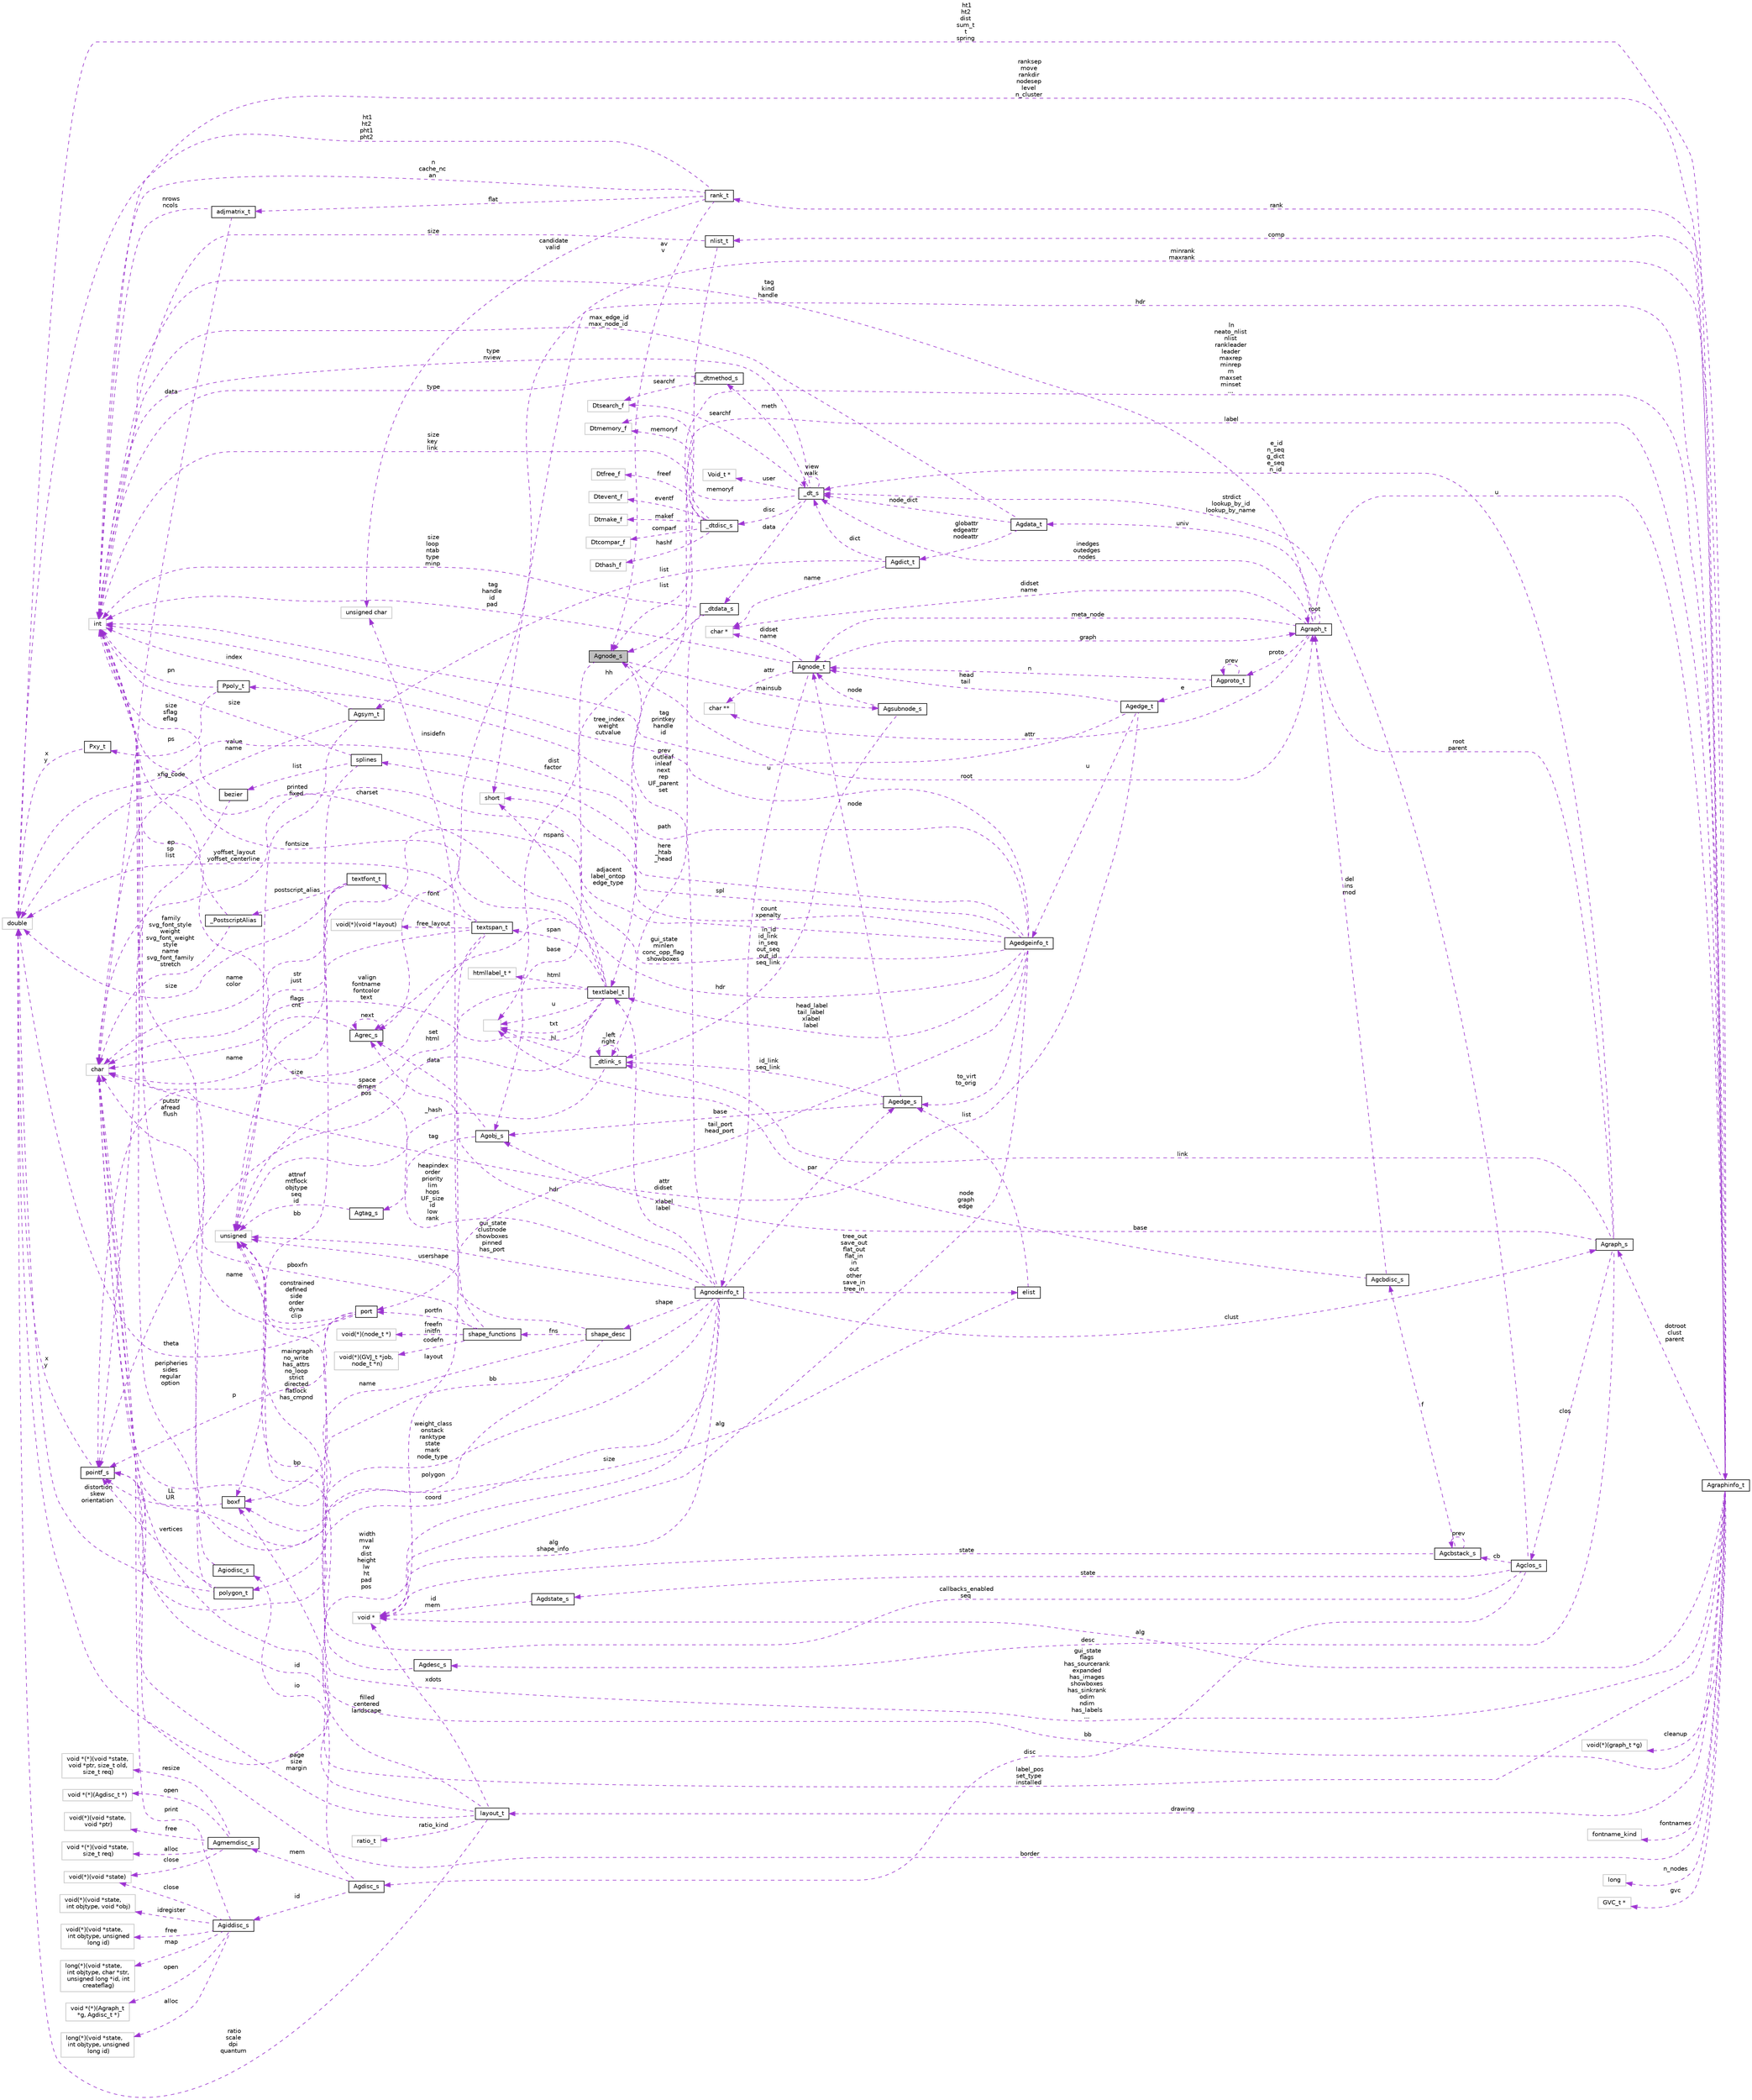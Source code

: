 digraph "Agnode_s"
{
  bgcolor="transparent";
  edge [fontname="Helvetica",fontsize="10",labelfontname="Helvetica",labelfontsize="10"];
  node [fontname="Helvetica",fontsize="10",shape=record];
  rankdir="LR";
  Node1 [label="Agnode_s",height=0.2,width=0.4,color="black", fillcolor="grey75", style="filled", fontcolor="black"];
  Node2 -> Node1 [dir="back",color="darkorchid3",fontsize="10",style="dashed",label=" root" ,fontname="Helvetica"];
  Node2 [label="Agraph_t",height=0.2,width=0.4,color="black",URL="$structAgraph__t.html"];
  Node3 -> Node2 [dir="back",color="darkorchid3",fontsize="10",style="dashed",label=" attr" ,fontname="Helvetica"];
  Node3 [label="char **",height=0.2,width=0.4,color="grey75"];
  Node2 -> Node2 [dir="back",color="darkorchid3",fontsize="10",style="dashed",label=" root" ,fontname="Helvetica"];
  Node4 -> Node2 [dir="back",color="darkorchid3",fontsize="10",style="dashed",label=" meta_node" ,fontname="Helvetica"];
  Node4 [label="Agnode_t",height=0.2,width=0.4,color="black",URL="$structAgnode__t.html"];
  Node5 -> Node4 [dir="back",color="darkorchid3",fontsize="10",style="dashed",label=" u" ,fontname="Helvetica"];
  Node5 [label="Agnodeinfo_t",height=0.2,width=0.4,color="black",URL="$structAgnodeinfo__t.html"];
  Node6 -> Node5 [dir="back",color="darkorchid3",fontsize="10",style="dashed",label=" hdr" ,fontname="Helvetica"];
  Node6 [label="Agrec_s",height=0.2,width=0.4,color="black",URL="$structAgrec__s.html"];
  Node6 -> Node6 [dir="back",color="darkorchid3",fontsize="10",style="dashed",label=" next" ,fontname="Helvetica"];
  Node7 -> Node6 [dir="back",color="darkorchid3",fontsize="10",style="dashed",label=" name" ,fontname="Helvetica"];
  Node7 [label="char",height=0.2,width=0.4,color="grey75"];
  Node8 -> Node5 [dir="back",color="darkorchid3",fontsize="10",style="dashed",label=" xlabel\nlabel" ,fontname="Helvetica"];
  Node8 [label="textlabel_t",height=0.2,width=0.4,color="black",URL="$structtextlabel__t.html"];
  Node9 -> Node8 [dir="back",color="darkorchid3",fontsize="10",style="dashed",label=" html" ,fontname="Helvetica"];
  Node9 [label="htmllabel_t *",height=0.2,width=0.4,color="grey75"];
  Node10 -> Node8 [dir="back",color="darkorchid3",fontsize="10",style="dashed",label=" fontsize" ,fontname="Helvetica"];
  Node10 [label="double",height=0.2,width=0.4,color="grey75"];
  Node11 -> Node8 [dir="back",color="darkorchid3",fontsize="10",style="dashed",label=" nspans" ,fontname="Helvetica"];
  Node11 [label="short",height=0.2,width=0.4,color="grey75"];
  Node7 -> Node8 [dir="back",color="darkorchid3",fontsize="10",style="dashed",label=" valign\nfontname\nfontcolor\ntext" ,fontname="Helvetica"];
  Node12 -> Node8 [dir="back",color="darkorchid3",fontsize="10",style="dashed",label=" u" ,fontname="Helvetica"];
  Node12 [label="",height=0.2,width=0.4,color="grey75"];
  Node13 -> Node8 [dir="back",color="darkorchid3",fontsize="10",style="dashed",label=" charset" ,fontname="Helvetica"];
  Node13 [label="int",height=0.2,width=0.4,color="grey75"];
  Node12 -> Node8 [dir="back",color="darkorchid3",fontsize="10",style="dashed",label=" txt" ,fontname="Helvetica"];
  Node14 -> Node8 [dir="back",color="darkorchid3",fontsize="10",style="dashed",label=" set\nhtml" ,fontname="Helvetica"];
  Node14 [label="unsigned",height=0.2,width=0.4,color="grey75"];
  Node15 -> Node8 [dir="back",color="darkorchid3",fontsize="10",style="dashed",label=" span" ,fontname="Helvetica"];
  Node15 [label="textspan_t",height=0.2,width=0.4,color="black",URL="$structtextspan__t.html"];
  Node16 -> Node15 [dir="back",color="darkorchid3",fontsize="10",style="dashed",label=" free_layout" ,fontname="Helvetica"];
  Node16 [label="void(*)(void *layout)",height=0.2,width=0.4,color="grey75"];
  Node10 -> Node15 [dir="back",color="darkorchid3",fontsize="10",style="dashed",label=" yoffset_layout\nyoffset_centerline" ,fontname="Helvetica"];
  Node17 -> Node15 [dir="back",color="darkorchid3",fontsize="10",style="dashed",label=" font" ,fontname="Helvetica"];
  Node17 [label="textfont_t",height=0.2,width=0.4,color="black",URL="$structtextfont__t.html"];
  Node10 -> Node17 [dir="back",color="darkorchid3",fontsize="10",style="dashed",label=" size" ,fontname="Helvetica"];
  Node7 -> Node17 [dir="back",color="darkorchid3",fontsize="10",style="dashed",label=" name\ncolor" ,fontname="Helvetica"];
  Node18 -> Node17 [dir="back",color="darkorchid3",fontsize="10",style="dashed",label=" postscript_alias" ,fontname="Helvetica"];
  Node18 [label="_PostscriptAlias",height=0.2,width=0.4,color="black",URL="$struct__PostscriptAlias.html"];
  Node7 -> Node18 [dir="back",color="darkorchid3",fontsize="10",style="dashed",label=" family\nsvg_font_style\nweight\nsvg_font_weight\nstyle\nname\nsvg_font_family\nstretch" ,fontname="Helvetica"];
  Node13 -> Node18 [dir="back",color="darkorchid3",fontsize="10",style="dashed",label=" xfig_code" ,fontname="Helvetica"];
  Node14 -> Node17 [dir="back",color="darkorchid3",fontsize="10",style="dashed",label=" flags\ncnt" ,fontname="Helvetica"];
  Node7 -> Node15 [dir="back",color="darkorchid3",fontsize="10",style="dashed",label=" str\njust" ,fontname="Helvetica"];
  Node19 -> Node15 [dir="back",color="darkorchid3",fontsize="10",style="dashed",label=" layout" ,fontname="Helvetica"];
  Node19 [label="void *",height=0.2,width=0.4,color="grey75"];
  Node20 -> Node15 [dir="back",color="darkorchid3",fontsize="10",style="dashed",label=" size" ,fontname="Helvetica"];
  Node20 [label="pointf_s",height=0.2,width=0.4,color="black",URL="$structpointf__s.html"];
  Node10 -> Node20 [dir="back",color="darkorchid3",fontsize="10",style="dashed",label=" x\ny" ,fontname="Helvetica"];
  Node20 -> Node8 [dir="back",color="darkorchid3",fontsize="10",style="dashed",label=" space\ndimen\npos" ,fontname="Helvetica"];
  Node10 -> Node5 [dir="back",color="darkorchid3",fontsize="10",style="dashed",label=" width\nmval\nrw\ndist\nheight\nlw\nht\npad\npos" ,fontname="Helvetica"];
  Node21 -> Node5 [dir="back",color="darkorchid3",fontsize="10",style="dashed",label=" clust" ,fontname="Helvetica"];
  Node21 [label="Agraph_s",height=0.2,width=0.4,color="black",URL="$structAgraph__s.html"];
  Node22 -> Node21 [dir="back",color="darkorchid3",fontsize="10",style="dashed",label=" link" ,fontname="Helvetica"];
  Node22 [label="_dtlink_s",height=0.2,width=0.4,color="black",URL="$struct__dtlink__s.html"];
  Node22 -> Node22 [dir="back",color="darkorchid3",fontsize="10",style="dashed",label=" _left\nright" ,fontname="Helvetica"];
  Node12 -> Node22 [dir="back",color="darkorchid3",fontsize="10",style="dashed",label=" hl" ,fontname="Helvetica"];
  Node14 -> Node22 [dir="back",color="darkorchid3",fontsize="10",style="dashed",label=" _hash" ,fontname="Helvetica"];
  Node2 -> Node21 [dir="back",color="darkorchid3",fontsize="10",style="dashed",label=" root\nparent" ,fontname="Helvetica"];
  Node23 -> Node21 [dir="back",color="darkorchid3",fontsize="10",style="dashed",label=" desc" ,fontname="Helvetica"];
  Node23 [label="Agdesc_s",height=0.2,width=0.4,color="black",URL="$structAgdesc__s.html"];
  Node14 -> Node23 [dir="back",color="darkorchid3",fontsize="10",style="dashed",label=" maingraph\nno_write\nhas_attrs\nno_loop\nstrict\ndirected\nflatlock\nhas_cmpnd" ,fontname="Helvetica"];
  Node24 -> Node21 [dir="back",color="darkorchid3",fontsize="10",style="dashed",label=" base" ,fontname="Helvetica"];
  Node24 [label="Agobj_s",height=0.2,width=0.4,color="black",URL="$structAgobj__s.html"];
  Node6 -> Node24 [dir="back",color="darkorchid3",fontsize="10",style="dashed",label=" data" ,fontname="Helvetica"];
  Node25 -> Node24 [dir="back",color="darkorchid3",fontsize="10",style="dashed",label=" tag" ,fontname="Helvetica"];
  Node25 [label="Agtag_s",height=0.2,width=0.4,color="black",URL="$structAgtag__s.html"];
  Node14 -> Node25 [dir="back",color="darkorchid3",fontsize="10",style="dashed",label=" attrwf\nmtflock\nobjtype\nseq\nid" ,fontname="Helvetica"];
  Node26 -> Node21 [dir="back",color="darkorchid3",fontsize="10",style="dashed",label=" e_id\nn_seq\ng_dict\ne_seq\nn_id" ,fontname="Helvetica"];
  Node26 [label="_dt_s",height=0.2,width=0.4,color="black",URL="$struct__dt__s.html"];
  Node27 -> Node26 [dir="back",color="darkorchid3",fontsize="10",style="dashed",label=" disc" ,fontname="Helvetica"];
  Node27 [label="_dtdisc_s",height=0.2,width=0.4,color="black",URL="$struct__dtdisc__s.html"];
  Node28 -> Node27 [dir="back",color="darkorchid3",fontsize="10",style="dashed",label=" freef" ,fontname="Helvetica"];
  Node28 [label="Dtfree_f",height=0.2,width=0.4,color="grey75"];
  Node29 -> Node27 [dir="back",color="darkorchid3",fontsize="10",style="dashed",label=" eventf" ,fontname="Helvetica"];
  Node29 [label="Dtevent_f",height=0.2,width=0.4,color="grey75"];
  Node30 -> Node27 [dir="back",color="darkorchid3",fontsize="10",style="dashed",label=" makef" ,fontname="Helvetica"];
  Node30 [label="Dtmake_f",height=0.2,width=0.4,color="grey75"];
  Node31 -> Node27 [dir="back",color="darkorchid3",fontsize="10",style="dashed",label=" comparf" ,fontname="Helvetica"];
  Node31 [label="Dtcompar_f",height=0.2,width=0.4,color="grey75"];
  Node13 -> Node27 [dir="back",color="darkorchid3",fontsize="10",style="dashed",label=" size\nkey\nlink" ,fontname="Helvetica"];
  Node32 -> Node27 [dir="back",color="darkorchid3",fontsize="10",style="dashed",label=" memoryf" ,fontname="Helvetica"];
  Node32 [label="Dtmemory_f",height=0.2,width=0.4,color="grey75"];
  Node33 -> Node27 [dir="back",color="darkorchid3",fontsize="10",style="dashed",label=" hashf" ,fontname="Helvetica"];
  Node33 [label="Dthash_f",height=0.2,width=0.4,color="grey75"];
  Node34 -> Node26 [dir="back",color="darkorchid3",fontsize="10",style="dashed",label=" data" ,fontname="Helvetica"];
  Node34 [label="_dtdata_s",height=0.2,width=0.4,color="black",URL="$struct__dtdata__s.html"];
  Node12 -> Node34 [dir="back",color="darkorchid3",fontsize="10",style="dashed",label=" hh" ,fontname="Helvetica"];
  Node22 -> Node34 [dir="back",color="darkorchid3",fontsize="10",style="dashed",label=" here\n_htab\n_head" ,fontname="Helvetica"];
  Node13 -> Node34 [dir="back",color="darkorchid3",fontsize="10",style="dashed",label=" size\nloop\nntab\ntype\nminp" ,fontname="Helvetica"];
  Node35 -> Node26 [dir="back",color="darkorchid3",fontsize="10",style="dashed",label=" user" ,fontname="Helvetica"];
  Node35 [label="Void_t *",height=0.2,width=0.4,color="grey75"];
  Node13 -> Node26 [dir="back",color="darkorchid3",fontsize="10",style="dashed",label=" type\nnview" ,fontname="Helvetica"];
  Node26 -> Node26 [dir="back",color="darkorchid3",fontsize="10",style="dashed",label=" view\nwalk" ,fontname="Helvetica"];
  Node32 -> Node26 [dir="back",color="darkorchid3",fontsize="10",style="dashed",label=" memoryf" ,fontname="Helvetica"];
  Node36 -> Node26 [dir="back",color="darkorchid3",fontsize="10",style="dashed",label=" searchf" ,fontname="Helvetica"];
  Node36 [label="Dtsearch_f",height=0.2,width=0.4,color="grey75"];
  Node37 -> Node26 [dir="back",color="darkorchid3",fontsize="10",style="dashed",label=" meth" ,fontname="Helvetica"];
  Node37 [label="_dtmethod_s",height=0.2,width=0.4,color="black",URL="$struct__dtmethod__s.html"];
  Node13 -> Node37 [dir="back",color="darkorchid3",fontsize="10",style="dashed",label=" type" ,fontname="Helvetica"];
  Node36 -> Node37 [dir="back",color="darkorchid3",fontsize="10",style="dashed",label=" searchf" ,fontname="Helvetica"];
  Node38 -> Node21 [dir="back",color="darkorchid3",fontsize="10",style="dashed",label=" clos" ,fontname="Helvetica"];
  Node38 [label="Agclos_s",height=0.2,width=0.4,color="black",URL="$structAgclos__s.html"];
  Node39 -> Node38 [dir="back",color="darkorchid3",fontsize="10",style="dashed",label=" cb" ,fontname="Helvetica"];
  Node39 [label="Agcbstack_s",height=0.2,width=0.4,color="black",URL="$structAgcbstack__s.html"];
  Node39 -> Node39 [dir="back",color="darkorchid3",fontsize="10",style="dashed",label=" prev" ,fontname="Helvetica"];
  Node19 -> Node39 [dir="back",color="darkorchid3",fontsize="10",style="dashed",label=" state" ,fontname="Helvetica"];
  Node40 -> Node39 [dir="back",color="darkorchid3",fontsize="10",style="dashed",label=" f" ,fontname="Helvetica"];
  Node40 [label="Agcbdisc_s",height=0.2,width=0.4,color="black",URL="$structAgcbdisc__s.html"];
  Node2 -> Node40 [dir="back",color="darkorchid3",fontsize="10",style="dashed",label=" del\nins\nmod" ,fontname="Helvetica"];
  Node12 -> Node40 [dir="back",color="darkorchid3",fontsize="10",style="dashed",label=" node\ngraph\nedge" ,fontname="Helvetica"];
  Node41 -> Node38 [dir="back",color="darkorchid3",fontsize="10",style="dashed",label=" disc" ,fontname="Helvetica"];
  Node41 [label="Agdisc_s",height=0.2,width=0.4,color="black",URL="$structAgdisc__s.html"];
  Node42 -> Node41 [dir="back",color="darkorchid3",fontsize="10",style="dashed",label=" io" ,fontname="Helvetica"];
  Node42 [label="Agiodisc_s",height=0.2,width=0.4,color="black",URL="$structAgiodisc__s.html"];
  Node13 -> Node42 [dir="back",color="darkorchid3",fontsize="10",style="dashed",label=" putstr\nafread\nflush" ,fontname="Helvetica"];
  Node43 -> Node41 [dir="back",color="darkorchid3",fontsize="10",style="dashed",label=" id" ,fontname="Helvetica"];
  Node43 [label="Agiddisc_s",height=0.2,width=0.4,color="black",URL="$structAgiddisc__s.html"];
  Node44 -> Node43 [dir="back",color="darkorchid3",fontsize="10",style="dashed",label=" free" ,fontname="Helvetica"];
  Node44 [label="void(*)(void *state,\l int objtype, unsigned\l long id)",height=0.2,width=0.4,color="grey75"];
  Node45 -> Node43 [dir="back",color="darkorchid3",fontsize="10",style="dashed",label=" map" ,fontname="Helvetica"];
  Node45 [label="long(*)(void *state,\l int objtype, char *str,\l unsigned long *id, int\l createflag)",height=0.2,width=0.4,color="grey75"];
  Node46 -> Node43 [dir="back",color="darkorchid3",fontsize="10",style="dashed",label=" open" ,fontname="Helvetica"];
  Node46 [label="void *(*)(Agraph_t\l *g, Agdisc_t *)",height=0.2,width=0.4,color="grey75"];
  Node7 -> Node43 [dir="back",color="darkorchid3",fontsize="10",style="dashed",label=" print" ,fontname="Helvetica"];
  Node47 -> Node43 [dir="back",color="darkorchid3",fontsize="10",style="dashed",label=" alloc" ,fontname="Helvetica"];
  Node47 [label="long(*)(void *state,\l int objtype, unsigned\l long id)",height=0.2,width=0.4,color="grey75"];
  Node48 -> Node43 [dir="back",color="darkorchid3",fontsize="10",style="dashed",label=" close" ,fontname="Helvetica"];
  Node48 [label="void(*)(void *state)",height=0.2,width=0.4,color="grey75"];
  Node49 -> Node43 [dir="back",color="darkorchid3",fontsize="10",style="dashed",label=" idregister" ,fontname="Helvetica"];
  Node49 [label="void(*)(void *state,\l int objtype, void *obj)",height=0.2,width=0.4,color="grey75"];
  Node50 -> Node41 [dir="back",color="darkorchid3",fontsize="10",style="dashed",label=" mem" ,fontname="Helvetica"];
  Node50 [label="Agmemdisc_s",height=0.2,width=0.4,color="black",URL="$structAgmemdisc__s.html"];
  Node51 -> Node50 [dir="back",color="darkorchid3",fontsize="10",style="dashed",label=" free" ,fontname="Helvetica"];
  Node51 [label="void(*)(void *state,\l void *ptr)",height=0.2,width=0.4,color="grey75"];
  Node52 -> Node50 [dir="back",color="darkorchid3",fontsize="10",style="dashed",label=" alloc" ,fontname="Helvetica"];
  Node52 [label="void *(*)(void *state,\l size_t req)",height=0.2,width=0.4,color="grey75"];
  Node48 -> Node50 [dir="back",color="darkorchid3",fontsize="10",style="dashed",label=" close" ,fontname="Helvetica"];
  Node53 -> Node50 [dir="back",color="darkorchid3",fontsize="10",style="dashed",label=" resize" ,fontname="Helvetica"];
  Node53 [label="void *(*)(void *state,\l void *ptr, size_t old,\l size_t req)",height=0.2,width=0.4,color="grey75"];
  Node54 -> Node50 [dir="back",color="darkorchid3",fontsize="10",style="dashed",label=" open" ,fontname="Helvetica"];
  Node54 [label="void *(*)(Agdisc_t *)",height=0.2,width=0.4,color="grey75"];
  Node26 -> Node38 [dir="back",color="darkorchid3",fontsize="10",style="dashed",label=" strdict\nlookup_by_id\nlookup_by_name" ,fontname="Helvetica"];
  Node14 -> Node38 [dir="back",color="darkorchid3",fontsize="10",style="dashed",label=" callbacks_enabled\nseq" ,fontname="Helvetica"];
  Node55 -> Node38 [dir="back",color="darkorchid3",fontsize="10",style="dashed",label=" state" ,fontname="Helvetica"];
  Node55 [label="Agdstate_s",height=0.2,width=0.4,color="black",URL="$structAgdstate__s.html"];
  Node19 -> Node55 [dir="back",color="darkorchid3",fontsize="10",style="dashed",label=" id\nmem" ,fontname="Helvetica"];
  Node1 -> Node5 [dir="back",color="darkorchid3",fontsize="10",style="dashed",label=" prev\noutleaf\ninleaf\nnext\nrep\nUF_parent\nset" ,fontname="Helvetica"];
  Node7 -> Node5 [dir="back",color="darkorchid3",fontsize="10",style="dashed",label=" weight_class\nonstack\nranktype\nstate\nmark\nnode_type" ,fontname="Helvetica"];
  Node13 -> Node5 [dir="back",color="darkorchid3",fontsize="10",style="dashed",label=" heapindex\norder\npriority\nlim\nhops\nUF_size\nid\nlow\nrank" ,fontname="Helvetica"];
  Node56 -> Node5 [dir="back",color="darkorchid3",fontsize="10",style="dashed",label=" bb" ,fontname="Helvetica"];
  Node56 [label="boxf",height=0.2,width=0.4,color="black",URL="$structboxf.html"];
  Node20 -> Node56 [dir="back",color="darkorchid3",fontsize="10",style="dashed",label=" LL\nUR" ,fontname="Helvetica"];
  Node57 -> Node5 [dir="back",color="darkorchid3",fontsize="10",style="dashed",label=" tree_out\nsave_out\nflat_out\nflat_in\nin\nout\nother\nsave_in\ntree_in" ,fontname="Helvetica"];
  Node57 [label="elist",height=0.2,width=0.4,color="black",URL="$structelist.html"];
  Node13 -> Node57 [dir="back",color="darkorchid3",fontsize="10",style="dashed",label=" size" ,fontname="Helvetica"];
  Node58 -> Node57 [dir="back",color="darkorchid3",fontsize="10",style="dashed",label=" list" ,fontname="Helvetica"];
  Node58 [label="Agedge_s",height=0.2,width=0.4,color="black",URL="$structAgedge__s.html"];
  Node22 -> Node58 [dir="back",color="darkorchid3",fontsize="10",style="dashed",label=" id_link\nseq_link" ,fontname="Helvetica"];
  Node4 -> Node58 [dir="back",color="darkorchid3",fontsize="10",style="dashed",label=" node" ,fontname="Helvetica"];
  Node24 -> Node58 [dir="back",color="darkorchid3",fontsize="10",style="dashed",label=" base" ,fontname="Helvetica"];
  Node14 -> Node5 [dir="back",color="darkorchid3",fontsize="10",style="dashed",label=" gui_state\nclustnode\nshowboxes\npinned\nhas_port" ,fontname="Helvetica"];
  Node19 -> Node5 [dir="back",color="darkorchid3",fontsize="10",style="dashed",label=" alg\nshape_info" ,fontname="Helvetica"];
  Node59 -> Node5 [dir="back",color="darkorchid3",fontsize="10",style="dashed",label=" shape" ,fontname="Helvetica"];
  Node59 [label="shape_desc",height=0.2,width=0.4,color="black",URL="$structshape__desc.html"];
  Node7 -> Node59 [dir="back",color="darkorchid3",fontsize="10",style="dashed",label=" name" ,fontname="Helvetica"];
  Node60 -> Node59 [dir="back",color="darkorchid3",fontsize="10",style="dashed",label=" fns" ,fontname="Helvetica"];
  Node60 [label="shape_functions",height=0.2,width=0.4,color="black",URL="$structshape__functions.html"];
  Node61 -> Node60 [dir="back",color="darkorchid3",fontsize="10",style="dashed",label=" portfn" ,fontname="Helvetica"];
  Node61 [label="port",height=0.2,width=0.4,color="black",URL="$structport.html"];
  Node10 -> Node61 [dir="back",color="darkorchid3",fontsize="10",style="dashed",label=" theta" ,fontname="Helvetica"];
  Node7 -> Node61 [dir="back",color="darkorchid3",fontsize="10",style="dashed",label=" name" ,fontname="Helvetica"];
  Node56 -> Node61 [dir="back",color="darkorchid3",fontsize="10",style="dashed",label=" bp" ,fontname="Helvetica"];
  Node14 -> Node61 [dir="back",color="darkorchid3",fontsize="10",style="dashed",label=" constrained\ndefined\nside\norder\ndyna\nclip" ,fontname="Helvetica"];
  Node20 -> Node61 [dir="back",color="darkorchid3",fontsize="10",style="dashed",label=" p" ,fontname="Helvetica"];
  Node62 -> Node60 [dir="back",color="darkorchid3",fontsize="10",style="dashed",label=" insidefn" ,fontname="Helvetica"];
  Node62 [label="unsigned char",height=0.2,width=0.4,color="grey75"];
  Node13 -> Node60 [dir="back",color="darkorchid3",fontsize="10",style="dashed",label=" pboxfn" ,fontname="Helvetica"];
  Node63 -> Node60 [dir="back",color="darkorchid3",fontsize="10",style="dashed",label=" freefn\ninitfn" ,fontname="Helvetica"];
  Node63 [label="void(*)(node_t *)",height=0.2,width=0.4,color="grey75"];
  Node64 -> Node60 [dir="back",color="darkorchid3",fontsize="10",style="dashed",label=" codefn" ,fontname="Helvetica"];
  Node64 [label="void(*)(GVJ_t *job,\l node_t *n)",height=0.2,width=0.4,color="grey75"];
  Node65 -> Node59 [dir="back",color="darkorchid3",fontsize="10",style="dashed",label=" polygon" ,fontname="Helvetica"];
  Node65 [label="polygon_t",height=0.2,width=0.4,color="black",URL="$structpolygon__t.html"];
  Node10 -> Node65 [dir="back",color="darkorchid3",fontsize="10",style="dashed",label=" distortion\nskew\norientation" ,fontname="Helvetica"];
  Node13 -> Node65 [dir="back",color="darkorchid3",fontsize="10",style="dashed",label=" peripheries\nsides\nregular\noption" ,fontname="Helvetica"];
  Node20 -> Node65 [dir="back",color="darkorchid3",fontsize="10",style="dashed",label=" vertices" ,fontname="Helvetica"];
  Node14 -> Node59 [dir="back",color="darkorchid3",fontsize="10",style="dashed",label=" usershape" ,fontname="Helvetica"];
  Node58 -> Node5 [dir="back",color="darkorchid3",fontsize="10",style="dashed",label=" par" ,fontname="Helvetica"];
  Node20 -> Node5 [dir="back",color="darkorchid3",fontsize="10",style="dashed",label=" coord" ,fontname="Helvetica"];
  Node3 -> Node4 [dir="back",color="darkorchid3",fontsize="10",style="dashed",label=" attr" ,fontname="Helvetica"];
  Node2 -> Node4 [dir="back",color="darkorchid3",fontsize="10",style="dashed",label=" graph" ,fontname="Helvetica"];
  Node13 -> Node4 [dir="back",color="darkorchid3",fontsize="10",style="dashed",label=" tag\nhandle\nid\npad" ,fontname="Helvetica"];
  Node66 -> Node4 [dir="back",color="darkorchid3",fontsize="10",style="dashed",label=" didset\nname" ,fontname="Helvetica"];
  Node66 [label="char *",height=0.2,width=0.4,color="grey75"];
  Node67 -> Node2 [dir="back",color="darkorchid3",fontsize="10",style="dashed",label=" u" ,fontname="Helvetica"];
  Node67 [label="Agraphinfo_t",height=0.2,width=0.4,color="black",URL="$structAgraphinfo__t.html"];
  Node68 -> Node67 [dir="back",color="darkorchid3",fontsize="10",style="dashed",label=" cleanup" ,fontname="Helvetica"];
  Node68 [label="void(*)(graph_t *g)",height=0.2,width=0.4,color="grey75"];
  Node6 -> Node67 [dir="back",color="darkorchid3",fontsize="10",style="dashed",label=" hdr" ,fontname="Helvetica"];
  Node69 -> Node67 [dir="back",color="darkorchid3",fontsize="10",style="dashed",label=" rank" ,fontname="Helvetica"];
  Node69 [label="rank_t",height=0.2,width=0.4,color="black",URL="$structrank__t.html"];
  Node10 -> Node69 [dir="back",color="darkorchid3",fontsize="10",style="dashed",label=" ht1\nht2\npht1\npht2" ,fontname="Helvetica"];
  Node62 -> Node69 [dir="back",color="darkorchid3",fontsize="10",style="dashed",label=" candidate\nvalid" ,fontname="Helvetica"];
  Node1 -> Node69 [dir="back",color="darkorchid3",fontsize="10",style="dashed",label=" av\nv" ,fontname="Helvetica"];
  Node13 -> Node69 [dir="back",color="darkorchid3",fontsize="10",style="dashed",label=" n\ncache_nc\nan" ,fontname="Helvetica"];
  Node70 -> Node69 [dir="back",color="darkorchid3",fontsize="10",style="dashed",label=" flat" ,fontname="Helvetica"];
  Node70 [label="adjmatrix_t",height=0.2,width=0.4,color="black",URL="$structadjmatrix__t.html"];
  Node7 -> Node70 [dir="back",color="darkorchid3",fontsize="10",style="dashed",label=" data" ,fontname="Helvetica"];
  Node13 -> Node70 [dir="back",color="darkorchid3",fontsize="10",style="dashed",label=" nrows\nncols" ,fontname="Helvetica"];
  Node71 -> Node67 [dir="back",color="darkorchid3",fontsize="10",style="dashed",label=" drawing" ,fontname="Helvetica"];
  Node71 [label="layout_t",height=0.2,width=0.4,color="black",URL="$structlayout__t.html"];
  Node72 -> Node71 [dir="back",color="darkorchid3",fontsize="10",style="dashed",label=" ratio_kind" ,fontname="Helvetica"];
  Node72 [label="ratio_t",height=0.2,width=0.4,color="grey75"];
  Node10 -> Node71 [dir="back",color="darkorchid3",fontsize="10",style="dashed",label=" ratio\nscale\ndpi\nquantum" ,fontname="Helvetica"];
  Node7 -> Node71 [dir="back",color="darkorchid3",fontsize="10",style="dashed",label=" id" ,fontname="Helvetica"];
  Node14 -> Node71 [dir="back",color="darkorchid3",fontsize="10",style="dashed",label=" filled\ncentered\nlandscape" ,fontname="Helvetica"];
  Node19 -> Node71 [dir="back",color="darkorchid3",fontsize="10",style="dashed",label=" xdots" ,fontname="Helvetica"];
  Node20 -> Node71 [dir="back",color="darkorchid3",fontsize="10",style="dashed",label=" page\nsize\nmargin" ,fontname="Helvetica"];
  Node73 -> Node67 [dir="back",color="darkorchid3",fontsize="10",style="dashed",label=" fontnames" ,fontname="Helvetica"];
  Node73 [label="fontname_kind",height=0.2,width=0.4,color="grey75"];
  Node10 -> Node67 [dir="back",color="darkorchid3",fontsize="10",style="dashed",label=" ht1\nht2\ndist\nsum_t\nt\nspring" ,fontname="Helvetica"];
  Node8 -> Node67 [dir="back",color="darkorchid3",fontsize="10",style="dashed",label=" label" ,fontname="Helvetica"];
  Node21 -> Node67 [dir="back",color="darkorchid3",fontsize="10",style="dashed",label=" dotroot\nclust\nparent" ,fontname="Helvetica"];
  Node1 -> Node67 [dir="back",color="darkorchid3",fontsize="10",style="dashed",label=" ln\nneato_nlist\nnlist\nrankleader\nleader\nmaxrep\nminrep\nrn\nmaxset\nminset\n..." ,fontname="Helvetica"];
  Node7 -> Node67 [dir="back",color="darkorchid3",fontsize="10",style="dashed",label=" label_pos\nset_type\ninstalled" ,fontname="Helvetica"];
  Node11 -> Node67 [dir="back",color="darkorchid3",fontsize="10",style="dashed",label=" minrank\nmaxrank" ,fontname="Helvetica"];
  Node74 -> Node67 [dir="back",color="darkorchid3",fontsize="10",style="dashed",label=" comp" ,fontname="Helvetica"];
  Node74 [label="nlist_t",height=0.2,width=0.4,color="black",URL="$structnlist__t.html"];
  Node1 -> Node74 [dir="back",color="darkorchid3",fontsize="10",style="dashed",label=" list" ,fontname="Helvetica"];
  Node13 -> Node74 [dir="back",color="darkorchid3",fontsize="10",style="dashed",label=" size" ,fontname="Helvetica"];
  Node13 -> Node67 [dir="back",color="darkorchid3",fontsize="10",style="dashed",label=" ranksep\nmove\nrankdir\nnodesep\nlevel\nn_cluster" ,fontname="Helvetica"];
  Node56 -> Node67 [dir="back",color="darkorchid3",fontsize="10",style="dashed",label=" bb" ,fontname="Helvetica"];
  Node75 -> Node67 [dir="back",color="darkorchid3",fontsize="10",style="dashed",label=" n_nodes" ,fontname="Helvetica"];
  Node75 [label="long",height=0.2,width=0.4,color="grey75"];
  Node14 -> Node67 [dir="back",color="darkorchid3",fontsize="10",style="dashed",label=" gui_state\nflags\nhas_sourcerank\nexpanded\nhas_images\nshowboxes\nhas_sinkrank\nodim\nndim\nhas_labels\n..." ,fontname="Helvetica"];
  Node76 -> Node67 [dir="back",color="darkorchid3",fontsize="10",style="dashed",label=" gvc" ,fontname="Helvetica"];
  Node76 [label="GVC_t *",height=0.2,width=0.4,color="grey75"];
  Node19 -> Node67 [dir="back",color="darkorchid3",fontsize="10",style="dashed",label=" alg" ,fontname="Helvetica"];
  Node20 -> Node67 [dir="back",color="darkorchid3",fontsize="10",style="dashed",label=" border" ,fontname="Helvetica"];
  Node77 -> Node2 [dir="back",color="darkorchid3",fontsize="10",style="dashed",label=" proto" ,fontname="Helvetica"];
  Node77 [label="Agproto_t",height=0.2,width=0.4,color="black",URL="$structAgproto__t.html"];
  Node78 -> Node77 [dir="back",color="darkorchid3",fontsize="10",style="dashed",label=" e" ,fontname="Helvetica"];
  Node78 [label="Agedge_t",height=0.2,width=0.4,color="black",URL="$structAgedge__t.html"];
  Node4 -> Node78 [dir="back",color="darkorchid3",fontsize="10",style="dashed",label=" head\ntail" ,fontname="Helvetica"];
  Node7 -> Node78 [dir="back",color="darkorchid3",fontsize="10",style="dashed",label=" attr\ndidset" ,fontname="Helvetica"];
  Node13 -> Node78 [dir="back",color="darkorchid3",fontsize="10",style="dashed",label=" tag\nprintkey\nhandle\nid" ,fontname="Helvetica"];
  Node79 -> Node78 [dir="back",color="darkorchid3",fontsize="10",style="dashed",label=" u" ,fontname="Helvetica"];
  Node79 [label="Agedgeinfo_t",height=0.2,width=0.4,color="black",URL="$structAgedgeinfo__t.html"];
  Node6 -> Node79 [dir="back",color="darkorchid3",fontsize="10",style="dashed",label=" hdr" ,fontname="Helvetica"];
  Node61 -> Node79 [dir="back",color="darkorchid3",fontsize="10",style="dashed",label=" tail_port\nhead_port" ,fontname="Helvetica"];
  Node80 -> Node79 [dir="back",color="darkorchid3",fontsize="10",style="dashed",label=" path" ,fontname="Helvetica"];
  Node80 [label="Ppoly_t",height=0.2,width=0.4,color="black",URL="$structPpoly__t.html"];
  Node81 -> Node80 [dir="back",color="darkorchid3",fontsize="10",style="dashed",label=" ps" ,fontname="Helvetica"];
  Node81 [label="Pxy_t",height=0.2,width=0.4,color="black",URL="$structPxy__t.html"];
  Node10 -> Node81 [dir="back",color="darkorchid3",fontsize="10",style="dashed",label=" x\ny" ,fontname="Helvetica"];
  Node13 -> Node80 [dir="back",color="darkorchid3",fontsize="10",style="dashed",label=" pn" ,fontname="Helvetica"];
  Node10 -> Node79 [dir="back",color="darkorchid3",fontsize="10",style="dashed",label=" dist\nfactor" ,fontname="Helvetica"];
  Node8 -> Node79 [dir="back",color="darkorchid3",fontsize="10",style="dashed",label=" head_label\ntail_label\nxlabel\nlabel" ,fontname="Helvetica"];
  Node82 -> Node79 [dir="back",color="darkorchid3",fontsize="10",style="dashed",label=" spl" ,fontname="Helvetica"];
  Node82 [label="splines",height=0.2,width=0.4,color="black",URL="$structsplines.html"];
  Node13 -> Node82 [dir="back",color="darkorchid3",fontsize="10",style="dashed",label=" size" ,fontname="Helvetica"];
  Node56 -> Node82 [dir="back",color="darkorchid3",fontsize="10",style="dashed",label=" bb" ,fontname="Helvetica"];
  Node83 -> Node82 [dir="back",color="darkorchid3",fontsize="10",style="dashed",label=" list" ,fontname="Helvetica"];
  Node83 [label="bezier",height=0.2,width=0.4,color="black",URL="$structbezier.html"];
  Node13 -> Node83 [dir="back",color="darkorchid3",fontsize="10",style="dashed",label=" size\nsflag\neflag" ,fontname="Helvetica"];
  Node20 -> Node83 [dir="back",color="darkorchid3",fontsize="10",style="dashed",label=" ep\nsp\nlist" ,fontname="Helvetica"];
  Node11 -> Node79 [dir="back",color="darkorchid3",fontsize="10",style="dashed",label=" count\nxpenalty" ,fontname="Helvetica"];
  Node7 -> Node79 [dir="back",color="darkorchid3",fontsize="10",style="dashed",label=" adjacent\nlabel_ontop\nedge_type" ,fontname="Helvetica"];
  Node13 -> Node79 [dir="back",color="darkorchid3",fontsize="10",style="dashed",label=" tree_index\nweight\ncutvalue" ,fontname="Helvetica"];
  Node14 -> Node79 [dir="back",color="darkorchid3",fontsize="10",style="dashed",label=" gui_state\nminlen\nconc_opp_flag\nshowboxes" ,fontname="Helvetica"];
  Node19 -> Node79 [dir="back",color="darkorchid3",fontsize="10",style="dashed",label=" alg" ,fontname="Helvetica"];
  Node58 -> Node79 [dir="back",color="darkorchid3",fontsize="10",style="dashed",label=" to_virt\nto_orig" ,fontname="Helvetica"];
  Node4 -> Node77 [dir="back",color="darkorchid3",fontsize="10",style="dashed",label=" n" ,fontname="Helvetica"];
  Node77 -> Node77 [dir="back",color="darkorchid3",fontsize="10",style="dashed",label=" prev" ,fontname="Helvetica"];
  Node84 -> Node2 [dir="back",color="darkorchid3",fontsize="10",style="dashed",label=" univ" ,fontname="Helvetica"];
  Node84 [label="Agdata_t",height=0.2,width=0.4,color="black",URL="$structAgdata__t.html"];
  Node85 -> Node84 [dir="back",color="darkorchid3",fontsize="10",style="dashed",label=" globattr\nedgeattr\nnodeattr" ,fontname="Helvetica"];
  Node85 [label="Agdict_t",height=0.2,width=0.4,color="black",URL="$structAgdict__t.html"];
  Node86 -> Node85 [dir="back",color="darkorchid3",fontsize="10",style="dashed",label=" list" ,fontname="Helvetica"];
  Node86 [label="Agsym_t",height=0.2,width=0.4,color="black",URL="$structAgsym__t.html"];
  Node7 -> Node86 [dir="back",color="darkorchid3",fontsize="10",style="dashed",label=" value\nname" ,fontname="Helvetica"];
  Node13 -> Node86 [dir="back",color="darkorchid3",fontsize="10",style="dashed",label=" index" ,fontname="Helvetica"];
  Node14 -> Node86 [dir="back",color="darkorchid3",fontsize="10",style="dashed",label=" printed\nfixed" ,fontname="Helvetica"];
  Node26 -> Node85 [dir="back",color="darkorchid3",fontsize="10",style="dashed",label=" dict" ,fontname="Helvetica"];
  Node66 -> Node85 [dir="back",color="darkorchid3",fontsize="10",style="dashed",label=" name" ,fontname="Helvetica"];
  Node13 -> Node84 [dir="back",color="darkorchid3",fontsize="10",style="dashed",label=" max_edge_id\nmax_node_id" ,fontname="Helvetica"];
  Node26 -> Node84 [dir="back",color="darkorchid3",fontsize="10",style="dashed",label=" node_dict" ,fontname="Helvetica"];
  Node13 -> Node2 [dir="back",color="darkorchid3",fontsize="10",style="dashed",label=" tag\nkind\nhandle" ,fontname="Helvetica"];
  Node26 -> Node2 [dir="back",color="darkorchid3",fontsize="10",style="dashed",label=" inedges\noutedges\nnodes" ,fontname="Helvetica"];
  Node66 -> Node2 [dir="back",color="darkorchid3",fontsize="10",style="dashed",label=" didset\nname" ,fontname="Helvetica"];
  Node24 -> Node1 [dir="back",color="darkorchid3",fontsize="10",style="dashed",label=" base" ,fontname="Helvetica"];
  Node87 -> Node1 [dir="back",color="darkorchid3",fontsize="10",style="dashed",label=" mainsub" ,fontname="Helvetica"];
  Node87 [label="Agsubnode_s",height=0.2,width=0.4,color="black",URL="$structAgsubnode__s.html"];
  Node22 -> Node87 [dir="back",color="darkorchid3",fontsize="10",style="dashed",label=" in_id\nid_link\nin_seq\nout_seq\nout_id\nseq_link" ,fontname="Helvetica"];
  Node4 -> Node87 [dir="back",color="darkorchid3",fontsize="10",style="dashed",label=" node" ,fontname="Helvetica"];
}
